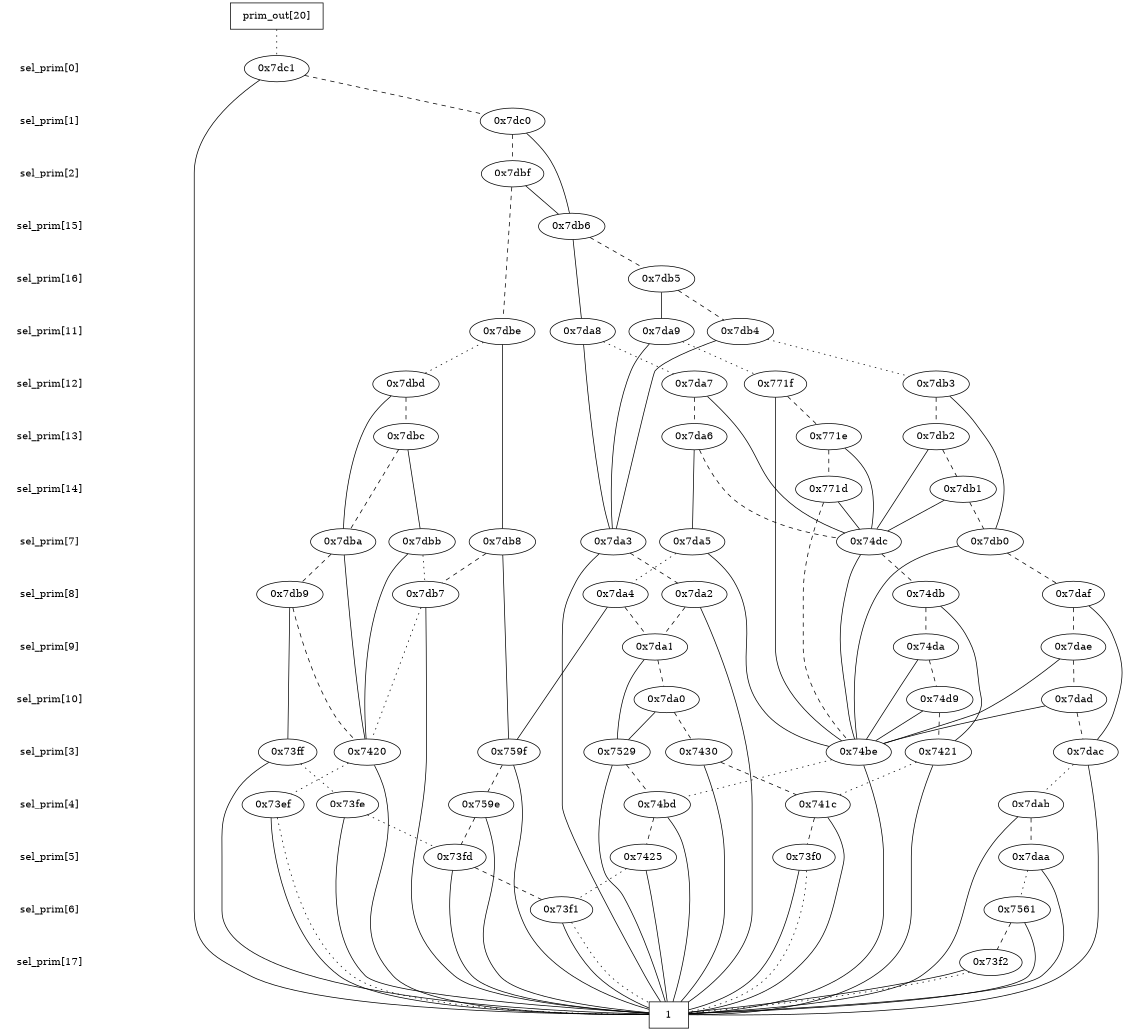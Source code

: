digraph "DD" {
size = "7.5,10"
center = true;
edge [dir = none];
{ node [shape = plaintext];
  edge [style = invis];
  "CONST NODES" [style = invis];
" sel_prim[0] " -> " sel_prim[1] " -> " sel_prim[2] " -> " sel_prim[15] " -> " sel_prim[16] " -> " sel_prim[11] " -> " sel_prim[12] " -> " sel_prim[13] " -> " sel_prim[14] " -> " sel_prim[7] " -> " sel_prim[8] " -> " sel_prim[9] " -> " sel_prim[10] " -> " sel_prim[3] " -> " sel_prim[4] " -> " sel_prim[5] " -> " sel_prim[6] " -> " sel_prim[17] " -> "CONST NODES"; 
}
{ rank = same; node [shape = box]; edge [style = invis];
"  prim_out[20]  "; }
{ rank = same; " sel_prim[0] ";
"0x7dc1";
}
{ rank = same; " sel_prim[1] ";
"0x7dc0";
}
{ rank = same; " sel_prim[2] ";
"0x7dbf";
}
{ rank = same; " sel_prim[15] ";
"0x7db6";
}
{ rank = same; " sel_prim[16] ";
"0x7db5";
}
{ rank = same; " sel_prim[11] ";
"0x7dbe";
"0x7db4";
"0x7da9";
"0x7da8";
}
{ rank = same; " sel_prim[12] ";
"0x771f";
"0x7dbd";
"0x7da7";
"0x7db3";
}
{ rank = same; " sel_prim[13] ";
"0x771e";
"0x7da6";
"0x7db2";
"0x7dbc";
}
{ rank = same; " sel_prim[14] ";
"0x7db1";
"0x771d";
}
{ rank = same; " sel_prim[7] ";
"0x7da5";
"0x7dbb";
"0x7dba";
"0x7db0";
"0x7db8";
"0x74dc";
"0x7da3";
}
{ rank = same; " sel_prim[8] ";
"0x7daf";
"0x7db7";
"0x74db";
"0x7db9";
"0x7da2";
"0x7da4";
}
{ rank = same; " sel_prim[9] ";
"0x7dae";
"0x7da1";
"0x74da";
}
{ rank = same; " sel_prim[10] ";
"0x7da0";
"0x7dad";
"0x74d9";
}
{ rank = same; " sel_prim[3] ";
"0x7420";
"0x7dac";
"0x7421";
"0x7430";
"0x73ff";
"0x74be";
"0x7529";
"0x759f";
}
{ rank = same; " sel_prim[4] ";
"0x7dab";
"0x741c";
"0x73ef";
"0x73fe";
"0x759e";
"0x74bd";
}
{ rank = same; " sel_prim[5] ";
"0x7425";
"0x73fd";
"0x73f0";
"0x7daa";
}
{ rank = same; " sel_prim[6] ";
"0x7561";
"0x73f1";
}
{ rank = same; " sel_prim[17] ";
"0x73f2";
}
{ rank = same; "CONST NODES";
{ node [shape = box]; "0x73db";
}
}
"  prim_out[20]  " -> "0x7dc1" [style = dotted];
"0x7dc1" -> "0x73db";
"0x7dc1" -> "0x7dc0" [style = dashed];
"0x7dc0" -> "0x7db6";
"0x7dc0" -> "0x7dbf" [style = dashed];
"0x7dbf" -> "0x7db6";
"0x7dbf" -> "0x7dbe" [style = dashed];
"0x7db6" -> "0x7da8";
"0x7db6" -> "0x7db5" [style = dashed];
"0x7db5" -> "0x7da9";
"0x7db5" -> "0x7db4" [style = dashed];
"0x7dbe" -> "0x7db8";
"0x7dbe" -> "0x7dbd" [style = dotted];
"0x7db4" -> "0x7da3";
"0x7db4" -> "0x7db3" [style = dotted];
"0x7da9" -> "0x7da3";
"0x7da9" -> "0x771f" [style = dotted];
"0x7da8" -> "0x7da3";
"0x7da8" -> "0x7da7" [style = dotted];
"0x771f" -> "0x74be";
"0x771f" -> "0x771e" [style = dashed];
"0x7dbd" -> "0x7dba";
"0x7dbd" -> "0x7dbc" [style = dashed];
"0x7da7" -> "0x74dc";
"0x7da7" -> "0x7da6" [style = dashed];
"0x7db3" -> "0x7db0";
"0x7db3" -> "0x7db2" [style = dashed];
"0x771e" -> "0x74dc";
"0x771e" -> "0x771d" [style = dashed];
"0x7da6" -> "0x7da5";
"0x7da6" -> "0x74dc" [style = dashed];
"0x7db2" -> "0x74dc";
"0x7db2" -> "0x7db1" [style = dashed];
"0x7dbc" -> "0x7dbb";
"0x7dbc" -> "0x7dba" [style = dashed];
"0x7db1" -> "0x74dc";
"0x7db1" -> "0x7db0" [style = dashed];
"0x771d" -> "0x74dc";
"0x771d" -> "0x74be" [style = dashed];
"0x7da5" -> "0x74be";
"0x7da5" -> "0x7da4" [style = dotted];
"0x7dbb" -> "0x7420";
"0x7dbb" -> "0x7db7" [style = dotted];
"0x7dba" -> "0x7420";
"0x7dba" -> "0x7db9" [style = dashed];
"0x7db0" -> "0x74be";
"0x7db0" -> "0x7daf" [style = dashed];
"0x7db8" -> "0x759f";
"0x7db8" -> "0x7db7" [style = dashed];
"0x74dc" -> "0x74be";
"0x74dc" -> "0x74db" [style = dashed];
"0x7da3" -> "0x73db";
"0x7da3" -> "0x7da2" [style = dashed];
"0x7daf" -> "0x7dac";
"0x7daf" -> "0x7dae" [style = dashed];
"0x7db7" -> "0x73db";
"0x7db7" -> "0x7420" [style = dotted];
"0x74db" -> "0x7421";
"0x74db" -> "0x74da" [style = dashed];
"0x7db9" -> "0x73ff";
"0x7db9" -> "0x7420" [style = dashed];
"0x7da2" -> "0x73db";
"0x7da2" -> "0x7da1" [style = dashed];
"0x7da4" -> "0x759f";
"0x7da4" -> "0x7da1" [style = dashed];
"0x7dae" -> "0x74be";
"0x7dae" -> "0x7dad" [style = dashed];
"0x7da1" -> "0x7529";
"0x7da1" -> "0x7da0" [style = dashed];
"0x74da" -> "0x74be";
"0x74da" -> "0x74d9" [style = dashed];
"0x7da0" -> "0x7529";
"0x7da0" -> "0x7430" [style = dashed];
"0x7dad" -> "0x74be";
"0x7dad" -> "0x7dac" [style = dashed];
"0x74d9" -> "0x74be";
"0x74d9" -> "0x7421" [style = dashed];
"0x7420" -> "0x73db";
"0x7420" -> "0x73ef" [style = dotted];
"0x7dac" -> "0x73db";
"0x7dac" -> "0x7dab" [style = dotted];
"0x7421" -> "0x73db";
"0x7421" -> "0x741c" [style = dotted];
"0x7430" -> "0x73db";
"0x7430" -> "0x741c" [style = dashed];
"0x73ff" -> "0x73db";
"0x73ff" -> "0x73fe" [style = dotted];
"0x74be" -> "0x73db";
"0x74be" -> "0x74bd" [style = dotted];
"0x7529" -> "0x73db";
"0x7529" -> "0x74bd" [style = dashed];
"0x759f" -> "0x73db";
"0x759f" -> "0x759e" [style = dashed];
"0x7dab" -> "0x73db";
"0x7dab" -> "0x7daa" [style = dashed];
"0x741c" -> "0x73db";
"0x741c" -> "0x73f0" [style = dashed];
"0x73ef" -> "0x73db";
"0x73ef" -> "0x73db" [style = dotted];
"0x73fe" -> "0x73db";
"0x73fe" -> "0x73fd" [style = dotted];
"0x759e" -> "0x73db";
"0x759e" -> "0x73fd" [style = dashed];
"0x74bd" -> "0x73db";
"0x74bd" -> "0x7425" [style = dashed];
"0x7425" -> "0x73db";
"0x7425" -> "0x73f1" [style = dotted];
"0x73fd" -> "0x73db";
"0x73fd" -> "0x73f1" [style = dashed];
"0x73f0" -> "0x73db";
"0x73f0" -> "0x73db" [style = dotted];
"0x7daa" -> "0x73db";
"0x7daa" -> "0x7561" [style = dotted];
"0x7561" -> "0x73db";
"0x7561" -> "0x73f2" [style = dashed];
"0x73f1" -> "0x73db";
"0x73f1" -> "0x73db" [style = dotted];
"0x73f2" -> "0x73db";
"0x73f2" -> "0x73db" [style = dotted];
"0x73db" [label = "1"];
}
